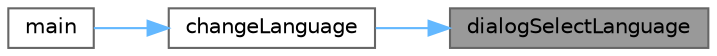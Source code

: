 digraph "dialogSelectLanguage"
{
 // LATEX_PDF_SIZE
  bgcolor="transparent";
  edge [fontname=Helvetica,fontsize=10,labelfontname=Helvetica,labelfontsize=10];
  node [fontname=Helvetica,fontsize=10,shape=box,height=0.2,width=0.4];
  rankdir="RL";
  Node1 [label="dialogSelectLanguage",height=0.2,width=0.4,color="gray40", fillcolor="grey60", style="filled", fontcolor="black",tooltip="Функция получения диалога смены языка"];
  Node1 -> Node2 [dir="back",color="steelblue1",style="solid"];
  Node2 [label="changeLanguage",height=0.2,width=0.4,color="grey40", fillcolor="white", style="filled",URL="$cursovaya_8cpp.html#aaab5e40c5651939de700fd45f93f39f1",tooltip="Процедура смены языка пользовательского интерфейса бота"];
  Node2 -> Node3 [dir="back",color="steelblue1",style="solid"];
  Node3 [label="main",height=0.2,width=0.4,color="grey40", fillcolor="white", style="filled",URL="$cursovaya_8cpp.html#ae66f6b31b5ad750f1fe042a706a4e3d4",tooltip="Точка входа в приложение"];
}
